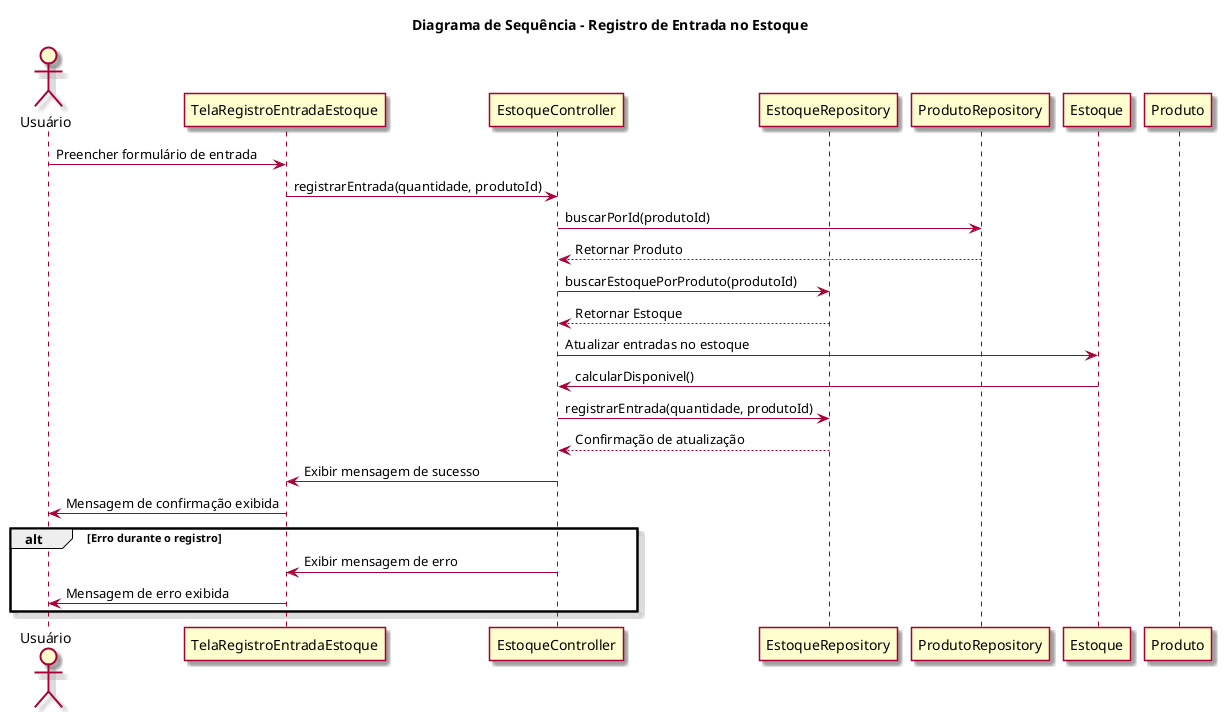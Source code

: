 @startuml
skin rose

title Diagrama de Sequência - Registro de Entrada no Estoque

actor Usuário as usr
participant TelaRegistroEntradaEstoque as view
participant EstoqueController as ctrl
participant EstoqueRepository as repo
participant ProdutoRepository as prodRepo
participant Estoque as model
participant Produto as produto

usr -> view : Preencher formulário de entrada
view -> ctrl : registrarEntrada(quantidade, produtoId)
ctrl -> prodRepo : buscarPorId(produtoId)
prodRepo --> ctrl : Retornar Produto

ctrl -> repo : buscarEstoquePorProduto(produtoId)
repo --> ctrl : Retornar Estoque

ctrl -> model : Atualizar entradas no estoque
model -> ctrl : calcularDisponivel()

ctrl -> repo : registrarEntrada(quantidade, produtoId)
repo --> ctrl : Confirmação de atualização
ctrl -> view : Exibir mensagem de sucesso
view -> usr : Mensagem de confirmação exibida

alt Erro durante o registro
    ctrl -> view : Exibir mensagem de erro
    view -> usr : Mensagem de erro exibida
end

@enduml
